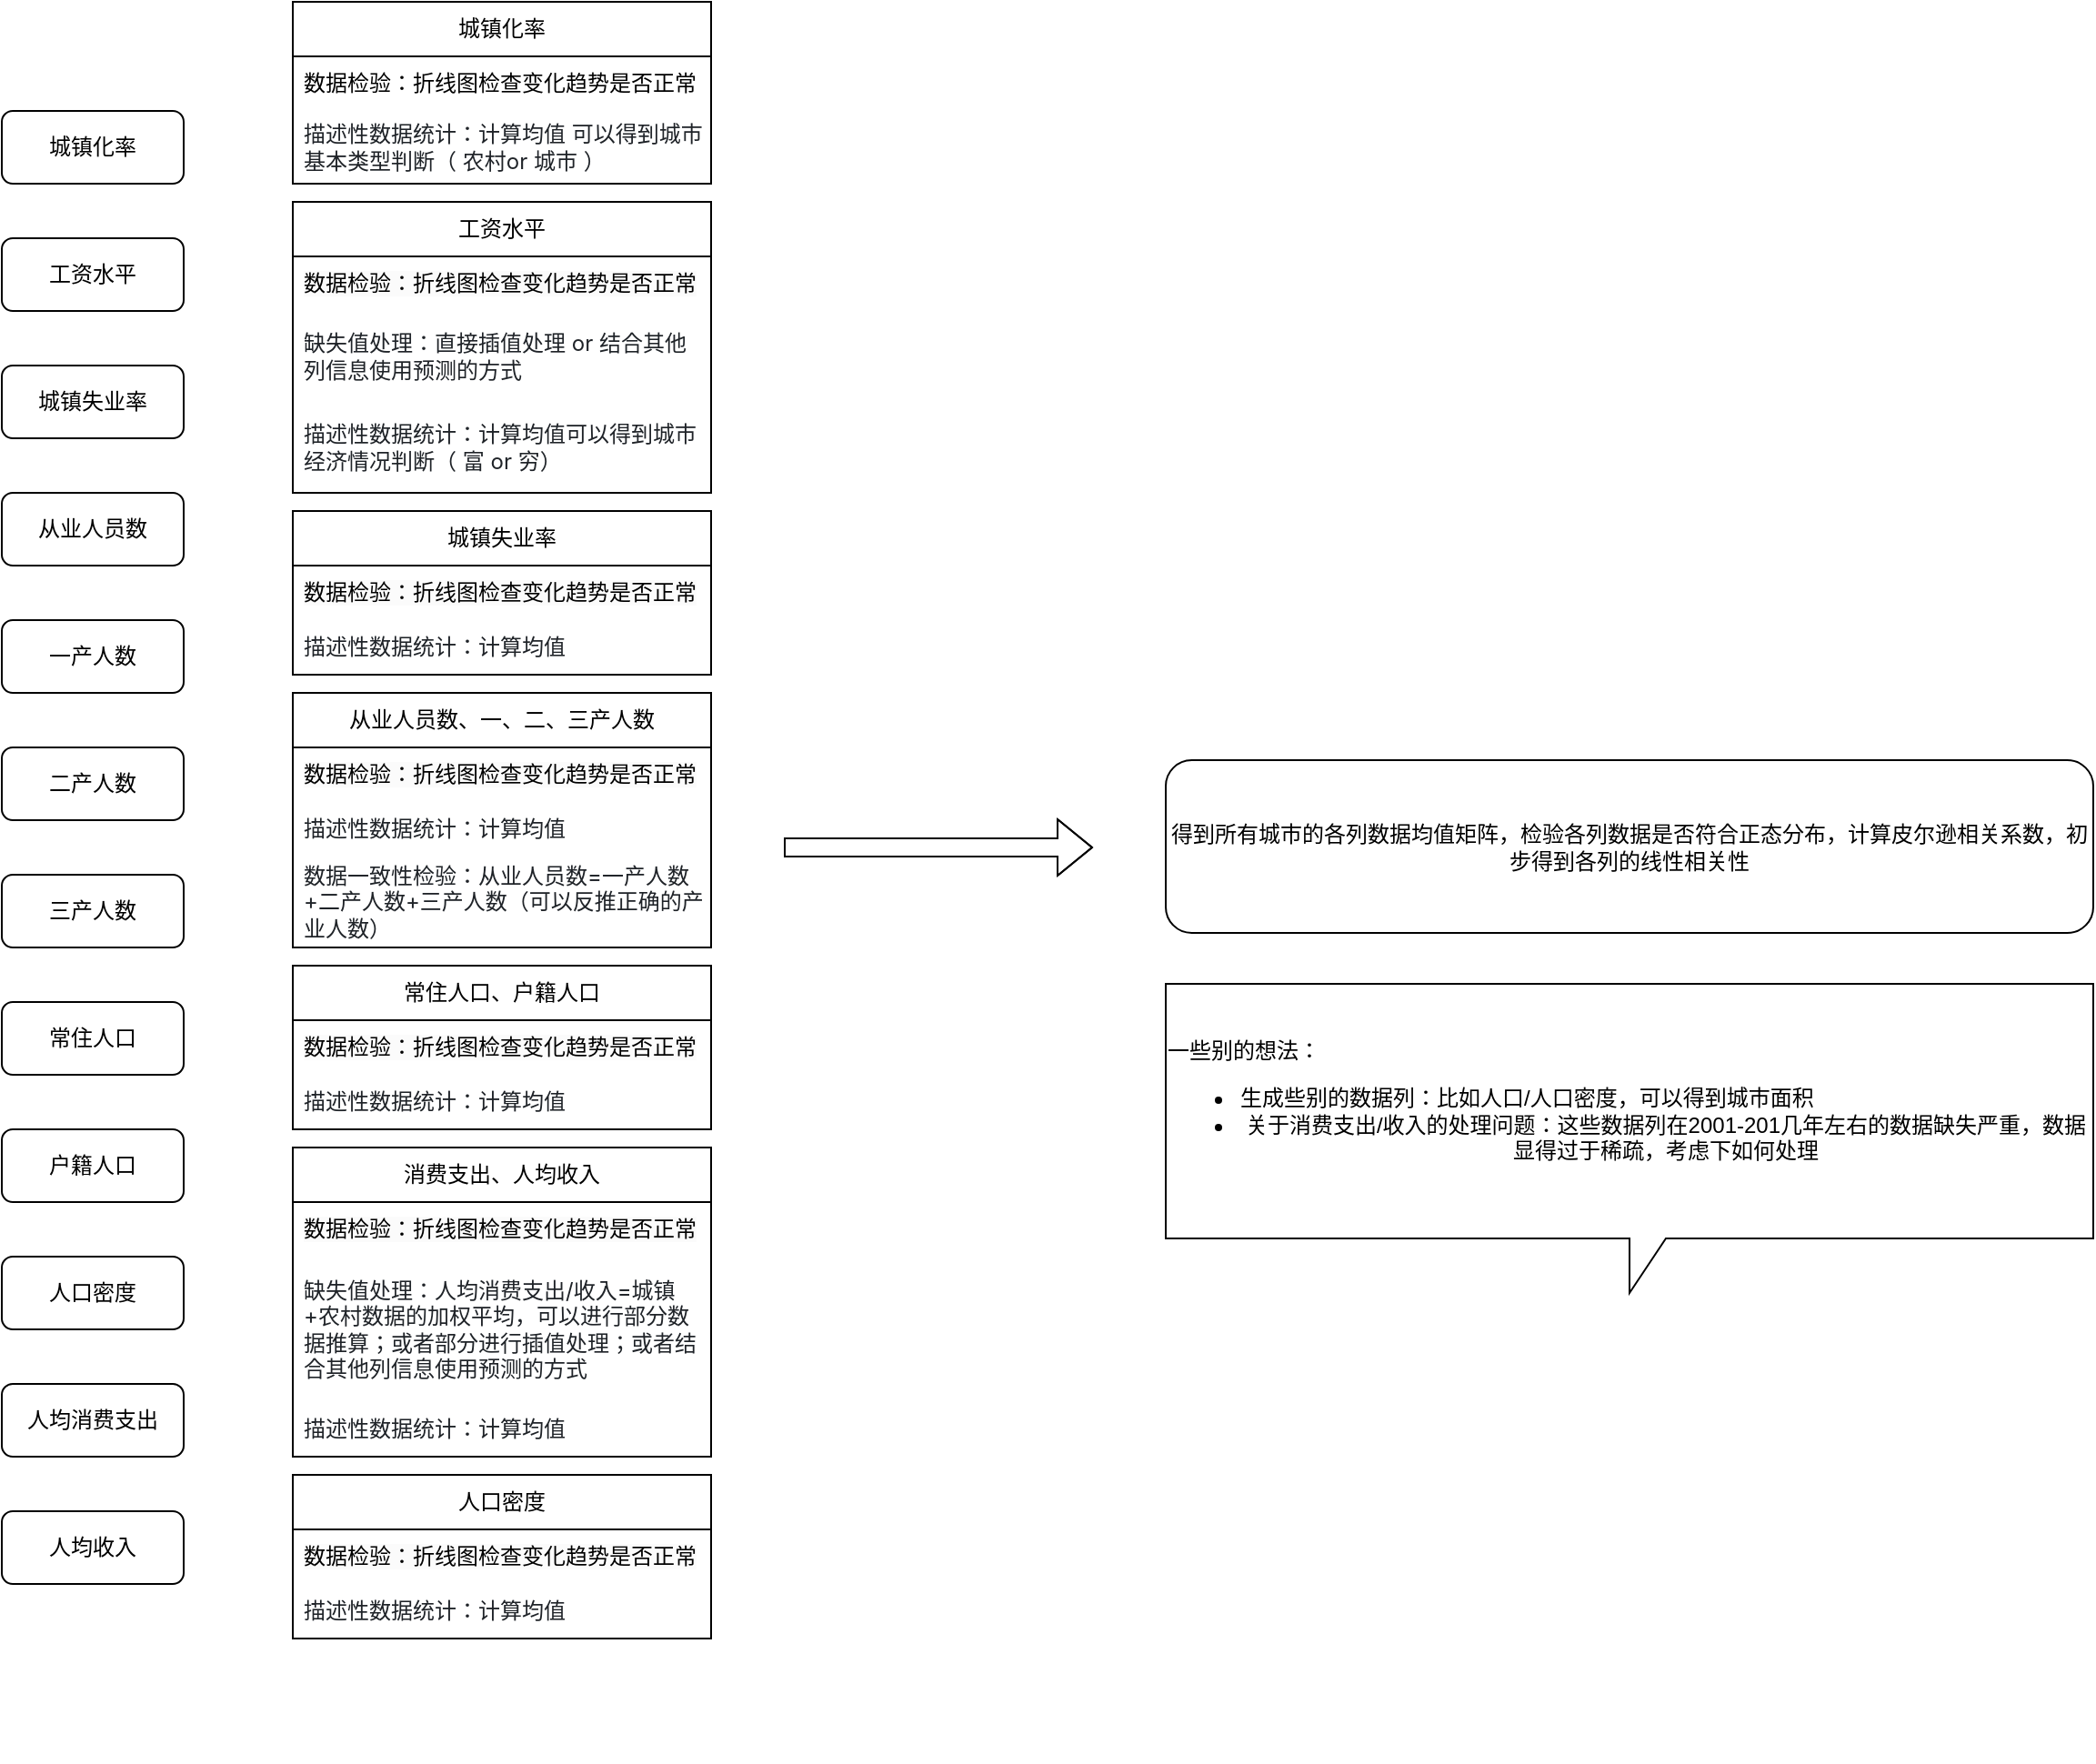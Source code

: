 <mxfile version="24.8.3">
  <diagram name="第 1 页" id="cauDAxbH6qQsKY4dQT8X">
    <mxGraphModel dx="1838" dy="953" grid="1" gridSize="10" guides="1" tooltips="1" connect="1" arrows="1" fold="1" page="1" pageScale="1" pageWidth="827" pageHeight="1169" math="0" shadow="0">
      <root>
        <mxCell id="0" />
        <mxCell id="1" parent="0" />
        <mxCell id="zd7PMmVDuQ0RVFowQL_5-3" value="城镇失业率" style="rounded=1;whiteSpace=wrap;html=1;" vertex="1" parent="1">
          <mxGeometry x="30" y="320" width="100" height="40" as="geometry" />
        </mxCell>
        <mxCell id="zd7PMmVDuQ0RVFowQL_5-4" value="从业人员数" style="rounded=1;whiteSpace=wrap;html=1;" vertex="1" parent="1">
          <mxGeometry x="30" y="390" width="100" height="40" as="geometry" />
        </mxCell>
        <mxCell id="zd7PMmVDuQ0RVFowQL_5-5" value="一产人数" style="rounded=1;whiteSpace=wrap;html=1;" vertex="1" parent="1">
          <mxGeometry x="30" y="460" width="100" height="40" as="geometry" />
        </mxCell>
        <mxCell id="zd7PMmVDuQ0RVFowQL_5-7" value="二产人数" style="rounded=1;whiteSpace=wrap;html=1;" vertex="1" parent="1">
          <mxGeometry x="30" y="530" width="100" height="40" as="geometry" />
        </mxCell>
        <mxCell id="zd7PMmVDuQ0RVFowQL_5-8" value="三产人数" style="rounded=1;whiteSpace=wrap;html=1;" vertex="1" parent="1">
          <mxGeometry x="30" y="600" width="100" height="40" as="geometry" />
        </mxCell>
        <mxCell id="zd7PMmVDuQ0RVFowQL_5-9" value="常住人口" style="rounded=1;whiteSpace=wrap;html=1;" vertex="1" parent="1">
          <mxGeometry x="30" y="670" width="100" height="40" as="geometry" />
        </mxCell>
        <mxCell id="zd7PMmVDuQ0RVFowQL_5-10" value="户籍人口" style="rounded=1;whiteSpace=wrap;html=1;" vertex="1" parent="1">
          <mxGeometry x="30" y="740" width="100" height="40" as="geometry" />
        </mxCell>
        <mxCell id="zd7PMmVDuQ0RVFowQL_5-11" value="人口密度" style="rounded=1;whiteSpace=wrap;html=1;" vertex="1" parent="1">
          <mxGeometry x="30" y="810" width="100" height="40" as="geometry" />
        </mxCell>
        <mxCell id="zd7PMmVDuQ0RVFowQL_5-12" value="人均消费支出" style="rounded=1;whiteSpace=wrap;html=1;" vertex="1" parent="1">
          <mxGeometry x="30" y="880" width="100" height="40" as="geometry" />
        </mxCell>
        <mxCell id="zd7PMmVDuQ0RVFowQL_5-13" value="人均收入" style="rounded=1;whiteSpace=wrap;html=1;" vertex="1" parent="1">
          <mxGeometry x="30" y="950" width="100" height="40" as="geometry" />
        </mxCell>
        <mxCell id="zd7PMmVDuQ0RVFowQL_5-15" value="城镇化率" style="swimlane;fontStyle=0;childLayout=stackLayout;horizontal=1;startSize=30;horizontalStack=0;resizeParent=1;resizeParentMax=0;resizeLast=0;collapsible=1;marginBottom=0;whiteSpace=wrap;html=1;" vertex="1" parent="1">
          <mxGeometry x="190" y="120" width="230" height="100" as="geometry" />
        </mxCell>
        <mxCell id="zd7PMmVDuQ0RVFowQL_5-16" value="数据检验：折线图检查变化趋势是否正常" style="text;strokeColor=none;fillColor=none;align=left;verticalAlign=middle;spacingLeft=4;spacingRight=4;overflow=hidden;points=[[0,0.5],[1,0.5]];portConstraint=eastwest;rotatable=0;whiteSpace=wrap;html=1;" vertex="1" parent="zd7PMmVDuQ0RVFowQL_5-15">
          <mxGeometry y="30" width="230" height="30" as="geometry" />
        </mxCell>
        <mxCell id="zd7PMmVDuQ0RVFowQL_5-17" value="&lt;font style=&quot;font-size: 12px;&quot;&gt;&lt;font style=&quot;font-size: 12px;&quot; face=&quot;-apple-system, BlinkMacSystemFont, Segoe UI, Noto Sans, Helvetica, Arial, sans-serif, Apple Color Emoji, Segoe UI Emoji&quot; color=&quot;#1f2328&quot;&gt;&lt;span style=&quot;background-color: rgb(255, 255, 255);&quot;&gt;描述性数据统计：计算均值 可以得到城市基本类型判断（ 农村or 城市 ）&lt;/span&gt;&lt;/font&gt;&lt;/font&gt;" style="text;strokeColor=none;fillColor=none;align=left;verticalAlign=middle;spacingLeft=4;spacingRight=4;overflow=hidden;points=[[0,0.5],[1,0.5]];portConstraint=eastwest;rotatable=0;whiteSpace=wrap;html=1;" vertex="1" parent="zd7PMmVDuQ0RVFowQL_5-15">
          <mxGeometry y="60" width="230" height="40" as="geometry" />
        </mxCell>
        <mxCell id="zd7PMmVDuQ0RVFowQL_5-20" value="工资水平" style="swimlane;fontStyle=0;childLayout=stackLayout;horizontal=1;startSize=30;horizontalStack=0;resizeParent=1;resizeParentMax=0;resizeLast=0;collapsible=1;marginBottom=0;whiteSpace=wrap;html=1;" vertex="1" parent="1">
          <mxGeometry x="190" y="230" width="230" height="160" as="geometry" />
        </mxCell>
        <mxCell id="zd7PMmVDuQ0RVFowQL_5-21" value="&lt;span style=&quot;color: rgb(0, 0, 0); font-family: Helvetica; font-size: 12px; font-style: normal; font-variant-ligatures: normal; font-variant-caps: normal; font-weight: 400; letter-spacing: normal; orphans: 2; text-align: left; text-indent: 0px; text-transform: none; widows: 2; word-spacing: 0px; -webkit-text-stroke-width: 0px; white-space: normal; background-color: rgb(251, 251, 251); text-decoration-thickness: initial; text-decoration-style: initial; text-decoration-color: initial; display: inline !important; float: none;&quot;&gt;数据检验：折线图检查变化趋势是否正常&lt;/span&gt;" style="text;strokeColor=none;fillColor=none;align=left;verticalAlign=middle;spacingLeft=4;spacingRight=4;overflow=hidden;points=[[0,0.5],[1,0.5]];portConstraint=eastwest;rotatable=0;whiteSpace=wrap;html=1;" vertex="1" parent="zd7PMmVDuQ0RVFowQL_5-20">
          <mxGeometry y="30" width="230" height="30" as="geometry" />
        </mxCell>
        <mxCell id="zd7PMmVDuQ0RVFowQL_5-28" value="&lt;span style=&quot;color: rgb(31, 35, 40); font-family: -apple-system, BlinkMacSystemFont, &amp;quot;Segoe UI&amp;quot;, &amp;quot;Noto Sans&amp;quot;, Helvetica, Arial, sans-serif, &amp;quot;Apple Color Emoji&amp;quot;, &amp;quot;Segoe UI Emoji&amp;quot;; background-color: rgb(255, 255, 255);&quot;&gt;缺失值处理：直接插值处理 or 结合其他列信息使用预测的方式&lt;/span&gt;" style="text;strokeColor=none;fillColor=none;align=left;verticalAlign=middle;spacingLeft=4;spacingRight=4;overflow=hidden;points=[[0,0.5],[1,0.5]];portConstraint=eastwest;rotatable=0;whiteSpace=wrap;html=1;" vertex="1" parent="zd7PMmVDuQ0RVFowQL_5-20">
          <mxGeometry y="60" width="230" height="50" as="geometry" />
        </mxCell>
        <mxCell id="zd7PMmVDuQ0RVFowQL_5-23" value="&lt;span style=&quot;color: rgb(31, 35, 40); font-family: -apple-system, BlinkMacSystemFont, &amp;quot;Segoe UI&amp;quot;, &amp;quot;Noto Sans&amp;quot;, Helvetica, Arial, sans-serif, &amp;quot;Apple Color Emoji&amp;quot;, &amp;quot;Segoe UI Emoji&amp;quot;; background-color: rgb(255, 255, 255);&quot;&gt;描述性数据统计：计算均值可以得到城市经济情况判断（ 富 or 穷）&amp;nbsp;&lt;/span&gt;" style="text;strokeColor=none;fillColor=none;align=left;verticalAlign=middle;spacingLeft=4;spacingRight=4;overflow=hidden;points=[[0,0.5],[1,0.5]];portConstraint=eastwest;rotatable=0;whiteSpace=wrap;html=1;" vertex="1" parent="zd7PMmVDuQ0RVFowQL_5-20">
          <mxGeometry y="110" width="230" height="50" as="geometry" />
        </mxCell>
        <mxCell id="zd7PMmVDuQ0RVFowQL_5-25" value="城镇失业率" style="swimlane;fontStyle=0;childLayout=stackLayout;horizontal=1;startSize=30;horizontalStack=0;resizeParent=1;resizeParentMax=0;resizeLast=0;collapsible=1;marginBottom=0;whiteSpace=wrap;html=1;" vertex="1" parent="1">
          <mxGeometry x="190" y="400" width="230" height="90" as="geometry" />
        </mxCell>
        <mxCell id="zd7PMmVDuQ0RVFowQL_5-26" value="&lt;span style=&quot;color: rgb(0, 0, 0); font-family: Helvetica; font-size: 12px; font-style: normal; font-variant-ligatures: normal; font-variant-caps: normal; font-weight: 400; letter-spacing: normal; orphans: 2; text-align: left; text-indent: 0px; text-transform: none; widows: 2; word-spacing: 0px; -webkit-text-stroke-width: 0px; white-space: normal; background-color: rgb(251, 251, 251); text-decoration-thickness: initial; text-decoration-style: initial; text-decoration-color: initial; display: inline !important; float: none;&quot;&gt;数据检验：折线图检查变化趋势是否正常&lt;/span&gt;" style="text;strokeColor=none;fillColor=none;align=left;verticalAlign=middle;spacingLeft=4;spacingRight=4;overflow=hidden;points=[[0,0.5],[1,0.5]];portConstraint=eastwest;rotatable=0;whiteSpace=wrap;html=1;" vertex="1" parent="zd7PMmVDuQ0RVFowQL_5-25">
          <mxGeometry y="30" width="230" height="30" as="geometry" />
        </mxCell>
        <mxCell id="zd7PMmVDuQ0RVFowQL_5-27" value="&lt;span style=&quot;color: rgb(31, 35, 40); font-family: -apple-system, BlinkMacSystemFont, &amp;quot;Segoe UI&amp;quot;, &amp;quot;Noto Sans&amp;quot;, Helvetica, Arial, sans-serif, &amp;quot;Apple Color Emoji&amp;quot;, &amp;quot;Segoe UI Emoji&amp;quot;; background-color: rgb(255, 255, 255);&quot;&gt;描述性数据统计：计算均值&lt;/span&gt;" style="text;strokeColor=none;fillColor=none;align=left;verticalAlign=middle;spacingLeft=4;spacingRight=4;overflow=hidden;points=[[0,0.5],[1,0.5]];portConstraint=eastwest;rotatable=0;whiteSpace=wrap;html=1;" vertex="1" parent="zd7PMmVDuQ0RVFowQL_5-25">
          <mxGeometry y="60" width="230" height="30" as="geometry" />
        </mxCell>
        <mxCell id="zd7PMmVDuQ0RVFowQL_5-31" value="从业人员数、一、二、三产人数" style="swimlane;fontStyle=0;childLayout=stackLayout;horizontal=1;startSize=30;horizontalStack=0;resizeParent=1;resizeParentMax=0;resizeLast=0;collapsible=1;marginBottom=0;whiteSpace=wrap;html=1;" vertex="1" parent="1">
          <mxGeometry x="190" y="500" width="230" height="140" as="geometry" />
        </mxCell>
        <mxCell id="zd7PMmVDuQ0RVFowQL_5-32" value="&lt;span style=&quot;color: rgb(0, 0, 0); font-family: Helvetica; font-size: 12px; font-style: normal; font-variant-ligatures: normal; font-variant-caps: normal; font-weight: 400; letter-spacing: normal; orphans: 2; text-align: left; text-indent: 0px; text-transform: none; widows: 2; word-spacing: 0px; -webkit-text-stroke-width: 0px; white-space: normal; background-color: rgb(251, 251, 251); text-decoration-thickness: initial; text-decoration-style: initial; text-decoration-color: initial; display: inline !important; float: none;&quot;&gt;数据检验：折线图检查变化趋势是否正常&lt;/span&gt;" style="text;strokeColor=none;fillColor=none;align=left;verticalAlign=middle;spacingLeft=4;spacingRight=4;overflow=hidden;points=[[0,0.5],[1,0.5]];portConstraint=eastwest;rotatable=0;whiteSpace=wrap;html=1;" vertex="1" parent="zd7PMmVDuQ0RVFowQL_5-31">
          <mxGeometry y="30" width="230" height="30" as="geometry" />
        </mxCell>
        <mxCell id="zd7PMmVDuQ0RVFowQL_5-33" value="&lt;span style=&quot;color: rgb(31, 35, 40); font-family: -apple-system, BlinkMacSystemFont, &amp;quot;Segoe UI&amp;quot;, &amp;quot;Noto Sans&amp;quot;, Helvetica, Arial, sans-serif, &amp;quot;Apple Color Emoji&amp;quot;, &amp;quot;Segoe UI Emoji&amp;quot;; background-color: rgb(255, 255, 255);&quot;&gt;描述性数据统计：计算均值&lt;/span&gt;" style="text;strokeColor=none;fillColor=none;align=left;verticalAlign=middle;spacingLeft=4;spacingRight=4;overflow=hidden;points=[[0,0.5],[1,0.5]];portConstraint=eastwest;rotatable=0;whiteSpace=wrap;html=1;" vertex="1" parent="zd7PMmVDuQ0RVFowQL_5-31">
          <mxGeometry y="60" width="230" height="30" as="geometry" />
        </mxCell>
        <mxCell id="zd7PMmVDuQ0RVFowQL_5-34" value="&lt;span style=&quot;color: rgb(31, 35, 40); font-family: -apple-system, BlinkMacSystemFont, &amp;quot;Segoe UI&amp;quot;, &amp;quot;Noto Sans&amp;quot;, Helvetica, Arial, sans-serif, &amp;quot;Apple Color Emoji&amp;quot;, &amp;quot;Segoe UI Emoji&amp;quot;; background-color: rgb(255, 255, 255);&quot;&gt;数据一致性检验：&lt;/span&gt;&lt;font face=&quot;-apple-system, BlinkMacSystemFont, Segoe UI, Noto Sans, Helvetica, Arial, sans-serif, Apple Color Emoji, Segoe UI Emoji&quot; color=&quot;#1f2328&quot;&gt;从业人员数=一产人数+二产人数+三产人数（可以反推正确的产业人数）&lt;/font&gt;" style="text;strokeColor=none;fillColor=none;align=left;verticalAlign=middle;spacingLeft=4;spacingRight=4;overflow=hidden;points=[[0,0.5],[1,0.5]];portConstraint=eastwest;rotatable=0;whiteSpace=wrap;html=1;" vertex="1" parent="zd7PMmVDuQ0RVFowQL_5-31">
          <mxGeometry y="90" width="230" height="50" as="geometry" />
        </mxCell>
        <mxCell id="zd7PMmVDuQ0RVFowQL_5-39" value="常住人口、户籍人口" style="swimlane;fontStyle=0;childLayout=stackLayout;horizontal=1;startSize=30;horizontalStack=0;resizeParent=1;resizeParentMax=0;resizeLast=0;collapsible=1;marginBottom=0;whiteSpace=wrap;html=1;" vertex="1" parent="1">
          <mxGeometry x="190" y="650" width="230" height="90" as="geometry" />
        </mxCell>
        <mxCell id="zd7PMmVDuQ0RVFowQL_5-40" value="&lt;span style=&quot;color: rgb(0, 0, 0); font-family: Helvetica; font-size: 12px; font-style: normal; font-variant-ligatures: normal; font-variant-caps: normal; font-weight: 400; letter-spacing: normal; orphans: 2; text-align: left; text-indent: 0px; text-transform: none; widows: 2; word-spacing: 0px; -webkit-text-stroke-width: 0px; white-space: normal; background-color: rgb(251, 251, 251); text-decoration-thickness: initial; text-decoration-style: initial; text-decoration-color: initial; display: inline !important; float: none;&quot;&gt;数据检验：折线图检查变化趋势是否正常&lt;/span&gt;" style="text;strokeColor=none;fillColor=none;align=left;verticalAlign=middle;spacingLeft=4;spacingRight=4;overflow=hidden;points=[[0,0.5],[1,0.5]];portConstraint=eastwest;rotatable=0;whiteSpace=wrap;html=1;" vertex="1" parent="zd7PMmVDuQ0RVFowQL_5-39">
          <mxGeometry y="30" width="230" height="30" as="geometry" />
        </mxCell>
        <mxCell id="zd7PMmVDuQ0RVFowQL_5-41" value="&lt;span style=&quot;color: rgb(31, 35, 40); font-family: -apple-system, BlinkMacSystemFont, &amp;quot;Segoe UI&amp;quot;, &amp;quot;Noto Sans&amp;quot;, Helvetica, Arial, sans-serif, &amp;quot;Apple Color Emoji&amp;quot;, &amp;quot;Segoe UI Emoji&amp;quot;; background-color: rgb(255, 255, 255);&quot;&gt;描述性数据统计：计算均值&lt;/span&gt;" style="text;strokeColor=none;fillColor=none;align=left;verticalAlign=middle;spacingLeft=4;spacingRight=4;overflow=hidden;points=[[0,0.5],[1,0.5]];portConstraint=eastwest;rotatable=0;whiteSpace=wrap;html=1;" vertex="1" parent="zd7PMmVDuQ0RVFowQL_5-39">
          <mxGeometry y="60" width="230" height="30" as="geometry" />
        </mxCell>
        <mxCell id="zd7PMmVDuQ0RVFowQL_5-43" value="人口密度" style="swimlane;fontStyle=0;childLayout=stackLayout;horizontal=1;startSize=30;horizontalStack=0;resizeParent=1;resizeParentMax=0;resizeLast=0;collapsible=1;marginBottom=0;whiteSpace=wrap;html=1;" vertex="1" parent="1">
          <mxGeometry x="190" y="930" width="230" height="90" as="geometry" />
        </mxCell>
        <mxCell id="zd7PMmVDuQ0RVFowQL_5-44" value="&lt;span style=&quot;color: rgb(0, 0, 0); font-family: Helvetica; font-size: 12px; font-style: normal; font-variant-ligatures: normal; font-variant-caps: normal; font-weight: 400; letter-spacing: normal; orphans: 2; text-align: left; text-indent: 0px; text-transform: none; widows: 2; word-spacing: 0px; -webkit-text-stroke-width: 0px; white-space: normal; background-color: rgb(251, 251, 251); text-decoration-thickness: initial; text-decoration-style: initial; text-decoration-color: initial; display: inline !important; float: none;&quot;&gt;数据检验：折线图检查变化趋势是否正常&lt;/span&gt;" style="text;strokeColor=none;fillColor=none;align=left;verticalAlign=middle;spacingLeft=4;spacingRight=4;overflow=hidden;points=[[0,0.5],[1,0.5]];portConstraint=eastwest;rotatable=0;whiteSpace=wrap;html=1;" vertex="1" parent="zd7PMmVDuQ0RVFowQL_5-43">
          <mxGeometry y="30" width="230" height="30" as="geometry" />
        </mxCell>
        <mxCell id="zd7PMmVDuQ0RVFowQL_5-45" value="&lt;span style=&quot;color: rgb(31, 35, 40); font-family: -apple-system, BlinkMacSystemFont, &amp;quot;Segoe UI&amp;quot;, &amp;quot;Noto Sans&amp;quot;, Helvetica, Arial, sans-serif, &amp;quot;Apple Color Emoji&amp;quot;, &amp;quot;Segoe UI Emoji&amp;quot;; background-color: rgb(255, 255, 255);&quot;&gt;描述性数据统计：计算均值&lt;/span&gt;" style="text;strokeColor=none;fillColor=none;align=left;verticalAlign=middle;spacingLeft=4;spacingRight=4;overflow=hidden;points=[[0,0.5],[1,0.5]];portConstraint=eastwest;rotatable=0;whiteSpace=wrap;html=1;" vertex="1" parent="zd7PMmVDuQ0RVFowQL_5-43">
          <mxGeometry y="60" width="230" height="30" as="geometry" />
        </mxCell>
        <mxCell id="zd7PMmVDuQ0RVFowQL_5-46" value="消费支出、人均收入" style="swimlane;fontStyle=0;childLayout=stackLayout;horizontal=1;startSize=30;horizontalStack=0;resizeParent=1;resizeParentMax=0;resizeLast=0;collapsible=1;marginBottom=0;whiteSpace=wrap;html=1;" vertex="1" parent="1">
          <mxGeometry x="190" y="750" width="230" height="170" as="geometry" />
        </mxCell>
        <mxCell id="zd7PMmVDuQ0RVFowQL_5-47" value="&lt;span style=&quot;color: rgb(0, 0, 0); font-family: Helvetica; font-size: 12px; font-style: normal; font-variant-ligatures: normal; font-variant-caps: normal; font-weight: 400; letter-spacing: normal; orphans: 2; text-align: left; text-indent: 0px; text-transform: none; widows: 2; word-spacing: 0px; -webkit-text-stroke-width: 0px; white-space: normal; background-color: rgb(251, 251, 251); text-decoration-thickness: initial; text-decoration-style: initial; text-decoration-color: initial; display: inline !important; float: none;&quot;&gt;数据检验：折线图检查变化趋势是否正常&lt;/span&gt;" style="text;strokeColor=none;fillColor=none;align=left;verticalAlign=middle;spacingLeft=4;spacingRight=4;overflow=hidden;points=[[0,0.5],[1,0.5]];portConstraint=eastwest;rotatable=0;whiteSpace=wrap;html=1;" vertex="1" parent="zd7PMmVDuQ0RVFowQL_5-46">
          <mxGeometry y="30" width="230" height="30" as="geometry" />
        </mxCell>
        <mxCell id="zd7PMmVDuQ0RVFowQL_5-63" value="&lt;font face=&quot;-apple-system, BlinkMacSystemFont, Segoe UI, Noto Sans, Helvetica, Arial, sans-serif, Apple Color Emoji, Segoe UI Emoji&quot; color=&quot;#1f2328&quot;&gt;&lt;span style=&quot;background-color: rgb(255, 255, 255);&quot;&gt;缺失值处理：人均消费支出/收入=城镇+农村数据的加权平均，可以进行部分数据推算；或者部分进行插值处理；或者&lt;/span&gt;&lt;/font&gt;&lt;span style=&quot;color: rgb(31, 35, 40); font-family: -apple-system, BlinkMacSystemFont, &amp;quot;Segoe UI&amp;quot;, &amp;quot;Noto Sans&amp;quot;, Helvetica, Arial, sans-serif, &amp;quot;Apple Color Emoji&amp;quot;, &amp;quot;Segoe UI Emoji&amp;quot;; background-color: rgb(255, 255, 255);&quot;&gt;结合其他列信息使用预测的方式&lt;/span&gt;" style="text;strokeColor=none;fillColor=none;align=left;verticalAlign=middle;spacingLeft=4;spacingRight=4;overflow=hidden;points=[[0,0.5],[1,0.5]];portConstraint=eastwest;rotatable=0;whiteSpace=wrap;html=1;" vertex="1" parent="zd7PMmVDuQ0RVFowQL_5-46">
          <mxGeometry y="60" width="230" height="80" as="geometry" />
        </mxCell>
        <mxCell id="zd7PMmVDuQ0RVFowQL_5-48" value="&lt;span style=&quot;color: rgb(31, 35, 40); font-family: -apple-system, BlinkMacSystemFont, &amp;quot;Segoe UI&amp;quot;, &amp;quot;Noto Sans&amp;quot;, Helvetica, Arial, sans-serif, &amp;quot;Apple Color Emoji&amp;quot;, &amp;quot;Segoe UI Emoji&amp;quot;; background-color: rgb(255, 255, 255);&quot;&gt;描述性数据统计：计算均值&lt;/span&gt;" style="text;strokeColor=none;fillColor=none;align=left;verticalAlign=middle;spacingLeft=4;spacingRight=4;overflow=hidden;points=[[0,0.5],[1,0.5]];portConstraint=eastwest;rotatable=0;whiteSpace=wrap;html=1;" vertex="1" parent="zd7PMmVDuQ0RVFowQL_5-46">
          <mxGeometry y="140" width="230" height="30" as="geometry" />
        </mxCell>
        <mxCell id="zd7PMmVDuQ0RVFowQL_5-54" value="城镇化率" style="rounded=1;whiteSpace=wrap;html=1;" vertex="1" parent="1">
          <mxGeometry x="30" y="180" width="100" height="40" as="geometry" />
        </mxCell>
        <mxCell id="zd7PMmVDuQ0RVFowQL_5-55" value="工资水平" style="rounded=1;whiteSpace=wrap;html=1;" vertex="1" parent="1">
          <mxGeometry x="30" y="250" width="100" height="40" as="geometry" />
        </mxCell>
        <mxCell id="zd7PMmVDuQ0RVFowQL_5-65" value="得到所有城市的各列数据均值矩阵，检验各列数据是否符合正态分布，计算皮尔逊相关系数，初步得到各列的线性相关性" style="rounded=1;whiteSpace=wrap;html=1;" vertex="1" parent="1">
          <mxGeometry x="670" y="537" width="510" height="95" as="geometry" />
        </mxCell>
        <mxCell id="zd7PMmVDuQ0RVFowQL_5-66" value="" style="shape=flexArrow;endArrow=classic;html=1;rounded=0;" edge="1" parent="1">
          <mxGeometry width="50" height="50" relative="1" as="geometry">
            <mxPoint x="460" y="585" as="sourcePoint" />
            <mxPoint x="630" y="585" as="targetPoint" />
            <Array as="points">
              <mxPoint x="490" y="585" />
            </Array>
          </mxGeometry>
        </mxCell>
        <mxCell id="zd7PMmVDuQ0RVFowQL_5-68" value="&lt;div&gt;&lt;br&gt;&lt;/div&gt;" style="text;html=1;align=center;verticalAlign=middle;resizable=0;points=[];autosize=1;strokeColor=none;fillColor=none;" vertex="1" parent="1">
          <mxGeometry x="300" y="1058" width="20" height="30" as="geometry" />
        </mxCell>
        <mxCell id="zd7PMmVDuQ0RVFowQL_5-70" value="&lt;div style=&quot;text-align: left;&quot;&gt;&lt;span style=&quot;background-color: initial;&quot;&gt;一些别的想法：&lt;/span&gt;&lt;/div&gt;&lt;div&gt;&lt;ul&gt;&lt;li style=&quot;text-align: left;&quot;&gt;生成些别的数据列：比如人口/人口密度，可以得到城市面积&lt;/li&gt;&lt;li&gt;&lt;span style=&quot;text-align: left; background-color: initial;&quot;&gt;关于消费支出/收入的处理问题：这些数据列在2001-201几年左右的数据缺失严重，数据显得过于稀疏，考虑下如何处理&lt;/span&gt;&lt;/li&gt;&lt;/ul&gt;&lt;/div&gt;" style="shape=callout;whiteSpace=wrap;html=1;perimeter=calloutPerimeter;" vertex="1" parent="1">
          <mxGeometry x="670" y="660" width="510" height="170" as="geometry" />
        </mxCell>
      </root>
    </mxGraphModel>
  </diagram>
</mxfile>
